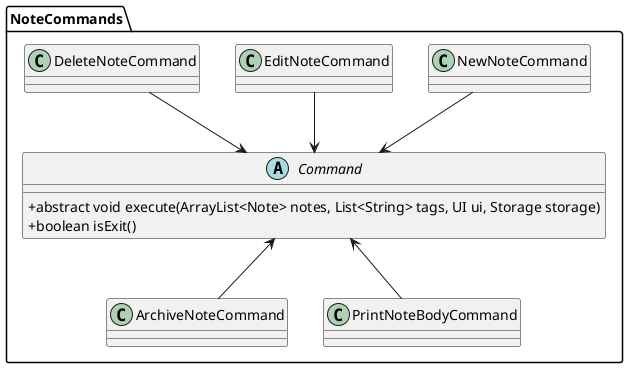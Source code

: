 @startuml NoteManagementCommands
skinparam classAttributeIconSize 0

package NoteCommands {
    abstract class Command {
        + abstract void execute(ArrayList<Note> notes, List<String> tags, UI ui, Storage storage) 
        + boolean isExit()
    }

    class NewNoteCommand
    class EditNoteCommand
    class DeleteNoteCommand
    class ArchiveNoteCommand
    class PrintNoteBodyCommand

    ' Inheritance
    NewNoteCommand --> Command
    DeleteNoteCommand --> Command
    EditNoteCommand --> Command
    ArchiveNoteCommand -up-> Command
    PrintNoteBodyCommand -up-> Command
}
@enduml